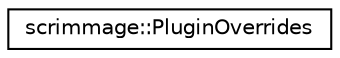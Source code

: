digraph "Graphical Class Hierarchy"
{
 // LATEX_PDF_SIZE
  edge [fontname="Helvetica",fontsize="10",labelfontname="Helvetica",labelfontsize="10"];
  node [fontname="Helvetica",fontsize="10",shape=record];
  rankdir="LR";
  Node0 [label="scrimmage::PluginOverrides",height=0.2,width=0.4,color="black", fillcolor="white", style="filled",URL="$structscrimmage_1_1PluginOverrides.html",tooltip=" "];
}

